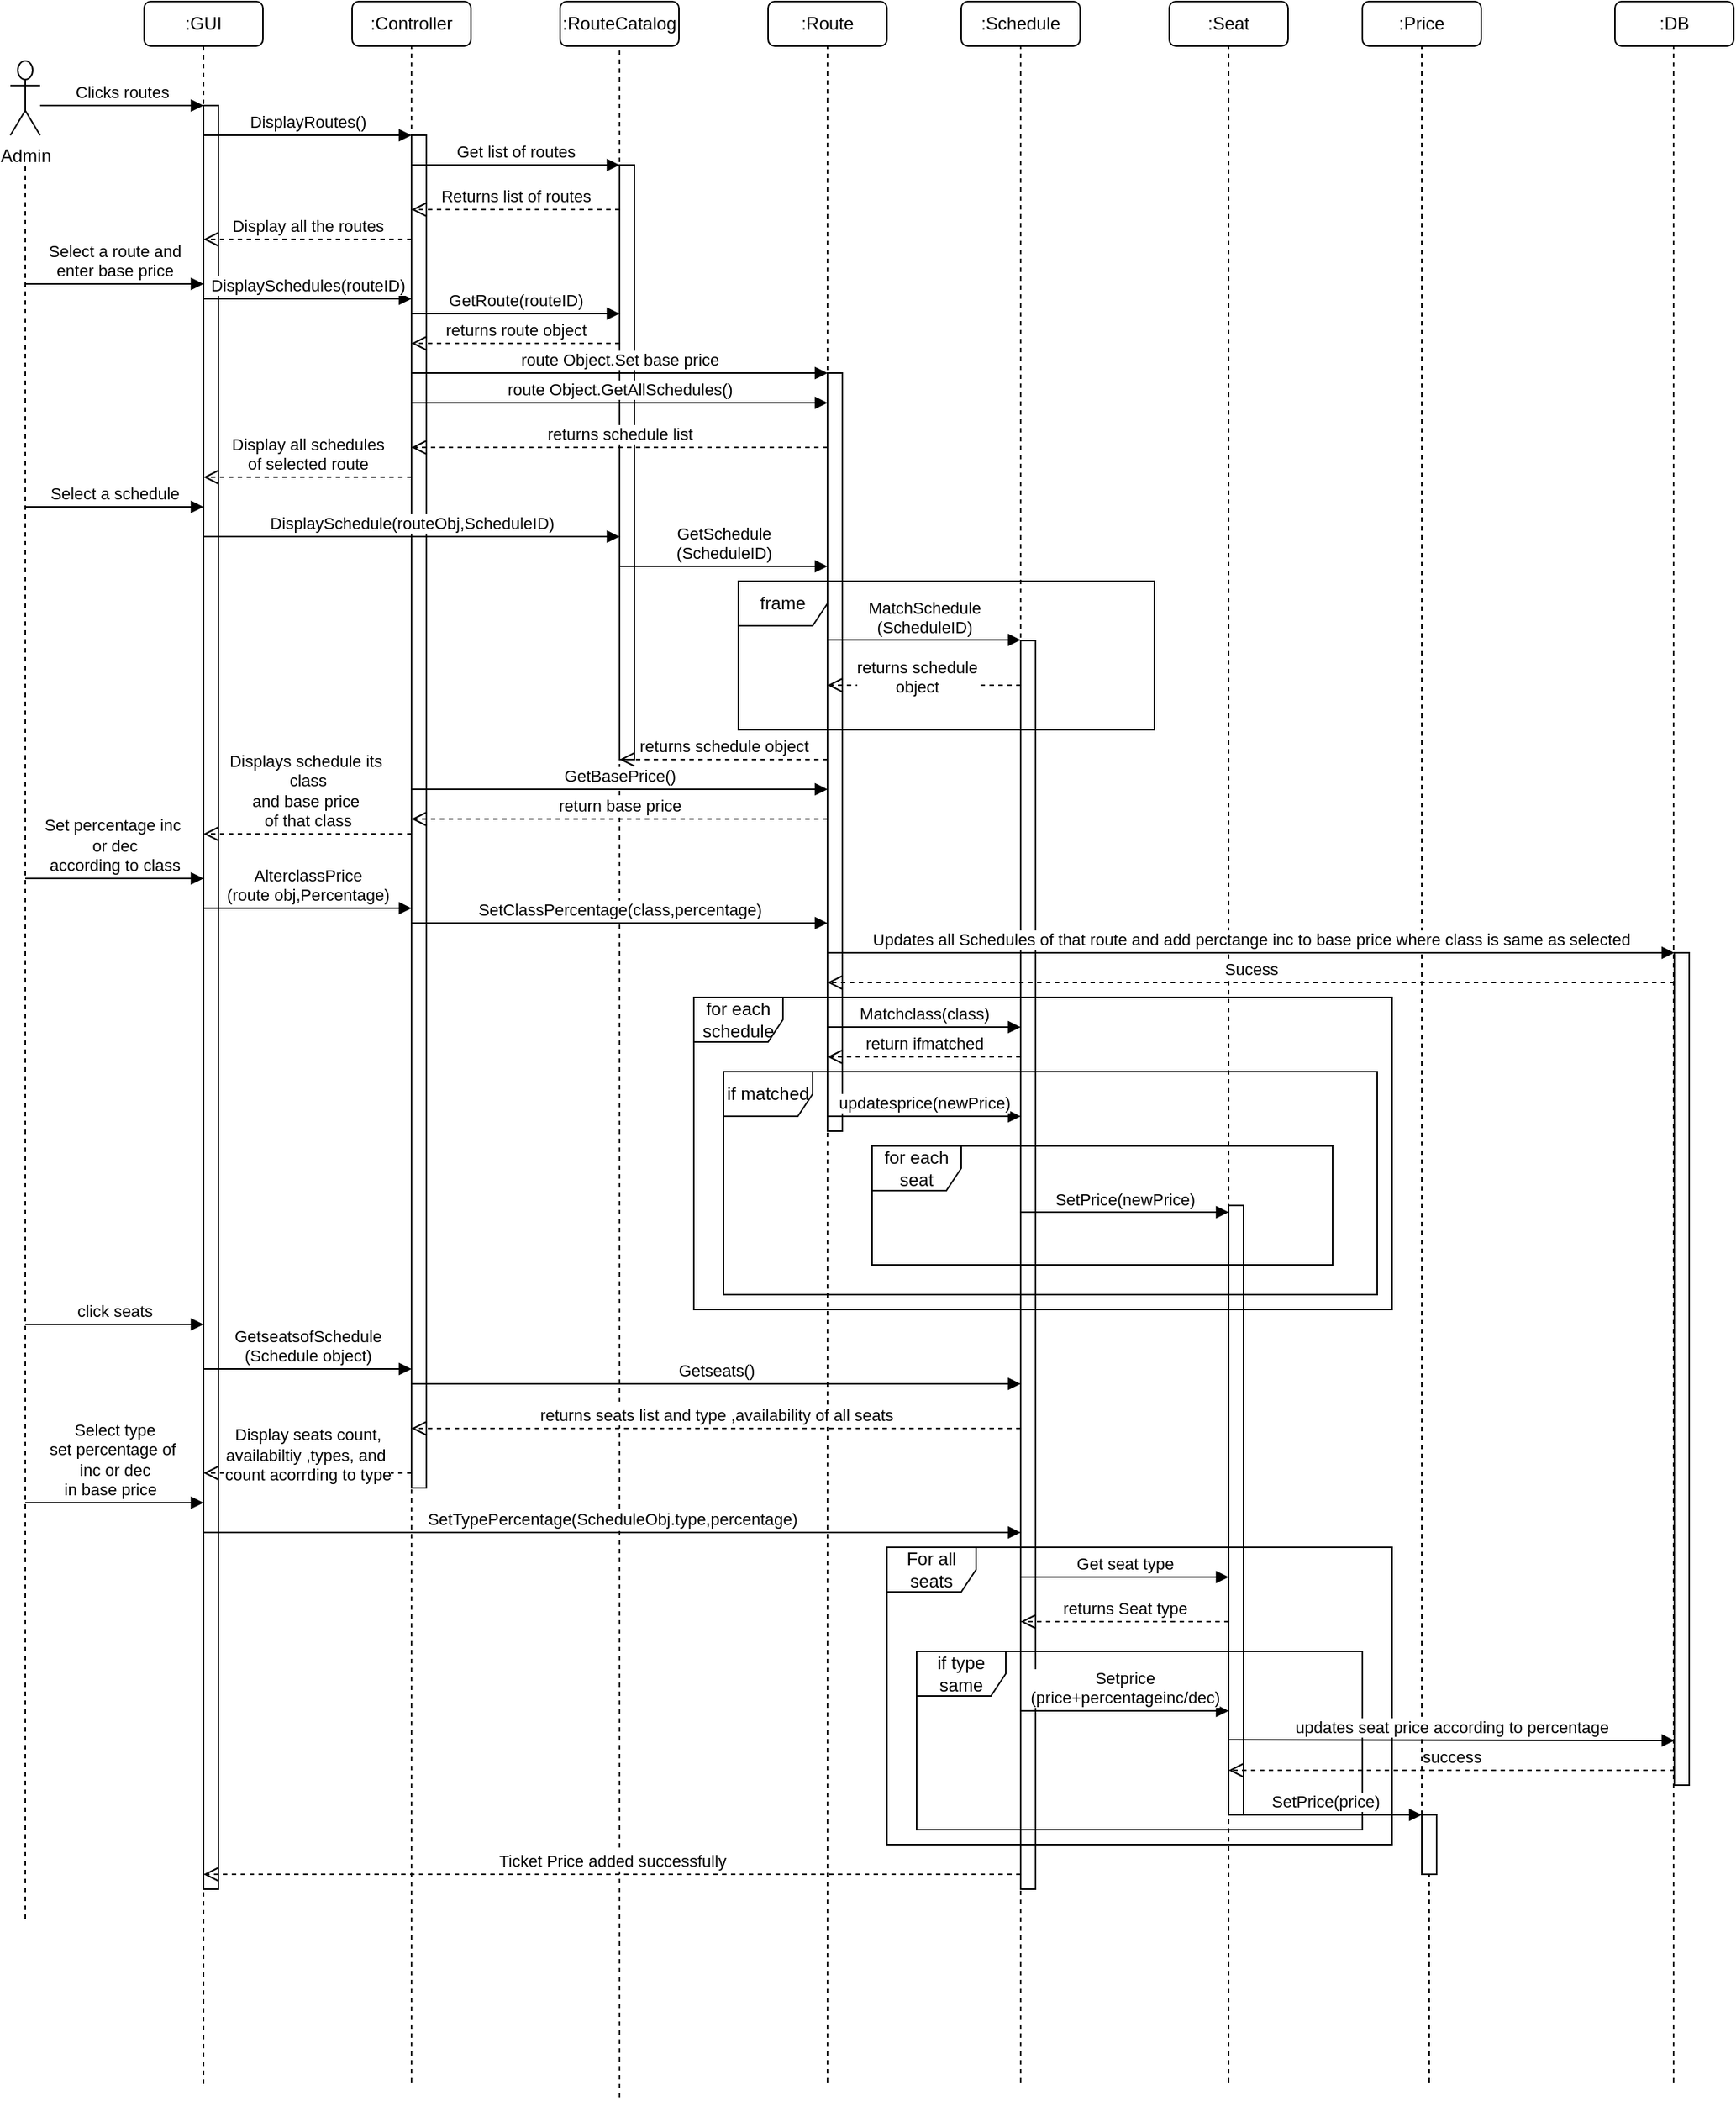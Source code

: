 <mxfile version="28.2.8">
  <diagram name="Page-1" id="IT6mHZN6E_IhJA0QUPfu">
    <mxGraphModel dx="872" dy="473" grid="1" gridSize="10" guides="1" tooltips="1" connect="1" arrows="1" fold="1" page="1" pageScale="1" pageWidth="827" pageHeight="1169" math="0" shadow="0">
      <root>
        <mxCell id="0" />
        <mxCell id="1" parent="0" />
        <mxCell id="DGXDC54tB32Lhabg6UCT-143" value="" style="html=1;points=[[0,0,0,0,5],[0,1,0,0,-5],[1,0,0,0,5],[1,1,0,0,-5]];perimeter=orthogonalPerimeter;outlineConnect=0;targetShapes=umlLifeline;portConstraint=eastwest;newEdgeStyle={&quot;curved&quot;:0,&quot;rounded&quot;:0};" parent="1" vertex="1">
          <mxGeometry x="860" y="850" width="10" height="410" as="geometry" />
        </mxCell>
        <mxCell id="DGXDC54tB32Lhabg6UCT-142" value="" style="html=1;points=[[0,0,0,0,5],[0,1,0,0,-5],[1,0,0,0,5],[1,1,0,0,-5]];perimeter=orthogonalPerimeter;outlineConnect=0;targetShapes=umlLifeline;portConstraint=eastwest;newEdgeStyle={&quot;curved&quot;:0,&quot;rounded&quot;:0};" parent="1" vertex="1">
          <mxGeometry x="720" y="470" width="10" height="840" as="geometry" />
        </mxCell>
        <mxCell id="DGXDC54tB32Lhabg6UCT-141" value="" style="html=1;points=[[0,0,0,0,5],[0,1,0,0,-5],[1,0,0,0,5],[1,1,0,0,-5]];perimeter=orthogonalPerimeter;outlineConnect=0;targetShapes=umlLifeline;portConstraint=eastwest;newEdgeStyle={&quot;curved&quot;:0,&quot;rounded&quot;:0};" parent="1" vertex="1">
          <mxGeometry x="590" y="290" width="10" height="510" as="geometry" />
        </mxCell>
        <mxCell id="DGXDC54tB32Lhabg6UCT-140" value="" style="html=1;points=[[0,0,0,0,5],[0,1,0,0,-5],[1,0,0,0,5],[1,1,0,0,-5]];perimeter=orthogonalPerimeter;outlineConnect=0;targetShapes=umlLifeline;portConstraint=eastwest;newEdgeStyle={&quot;curved&quot;:0,&quot;rounded&quot;:0};" parent="1" vertex="1">
          <mxGeometry x="450" y="150" width="10" height="400" as="geometry" />
        </mxCell>
        <mxCell id="DGXDC54tB32Lhabg6UCT-139" value="" style="html=1;points=[[0,0,0,0,5],[0,1,0,0,-5],[1,0,0,0,5],[1,1,0,0,-5]];perimeter=orthogonalPerimeter;outlineConnect=0;targetShapes=umlLifeline;portConstraint=eastwest;newEdgeStyle={&quot;curved&quot;:0,&quot;rounded&quot;:0};" parent="1" vertex="1">
          <mxGeometry x="310" y="130" width="10" height="910" as="geometry" />
        </mxCell>
        <mxCell id="DGXDC54tB32Lhabg6UCT-138" value="" style="html=1;points=[[0,0,0,0,5],[0,1,0,0,-5],[1,0,0,0,5],[1,1,0,0,-5]];perimeter=orthogonalPerimeter;outlineConnect=0;targetShapes=umlLifeline;portConstraint=eastwest;newEdgeStyle={&quot;curved&quot;:0,&quot;rounded&quot;:0};" parent="1" vertex="1">
          <mxGeometry x="170" y="110" width="10" height="1200" as="geometry" />
        </mxCell>
        <mxCell id="DGXDC54tB32Lhabg6UCT-1" value=":GUI" style="rounded=1;whiteSpace=wrap;html=1;" parent="1" vertex="1">
          <mxGeometry x="130" y="40" width="80" height="30" as="geometry" />
        </mxCell>
        <mxCell id="DGXDC54tB32Lhabg6UCT-2" value=":Controller" style="rounded=1;whiteSpace=wrap;html=1;" parent="1" vertex="1">
          <mxGeometry x="270" y="40" width="80" height="30" as="geometry" />
        </mxCell>
        <mxCell id="DGXDC54tB32Lhabg6UCT-3" value=":RouteCatalog" style="rounded=1;whiteSpace=wrap;html=1;" parent="1" vertex="1">
          <mxGeometry x="410" y="40" width="80" height="30" as="geometry" />
        </mxCell>
        <mxCell id="DGXDC54tB32Lhabg6UCT-4" value=":Route" style="rounded=1;whiteSpace=wrap;html=1;" parent="1" vertex="1">
          <mxGeometry x="550" y="40" width="80" height="30" as="geometry" />
        </mxCell>
        <mxCell id="DGXDC54tB32Lhabg6UCT-5" value=":Schedule" style="rounded=1;whiteSpace=wrap;html=1;" parent="1" vertex="1">
          <mxGeometry x="680" y="40" width="80" height="30" as="geometry" />
        </mxCell>
        <mxCell id="DGXDC54tB32Lhabg6UCT-6" value=":Price" style="rounded=1;whiteSpace=wrap;html=1;" parent="1" vertex="1">
          <mxGeometry x="950" y="40" width="80" height="30" as="geometry" />
        </mxCell>
        <mxCell id="DGXDC54tB32Lhabg6UCT-7" value=":Seat" style="rounded=1;whiteSpace=wrap;html=1;" parent="1" vertex="1">
          <mxGeometry x="820" y="40" width="80" height="30" as="geometry" />
        </mxCell>
        <mxCell id="DGXDC54tB32Lhabg6UCT-8" value=":DB" style="rounded=1;whiteSpace=wrap;html=1;" parent="1" vertex="1">
          <mxGeometry x="1120" y="40" width="80" height="30" as="geometry" />
        </mxCell>
        <mxCell id="DGXDC54tB32Lhabg6UCT-9" value="" style="endArrow=none;dashed=1;html=1;rounded=0;entryX=0.5;entryY=1;entryDx=0;entryDy=0;" parent="1" target="DGXDC54tB32Lhabg6UCT-1" edge="1">
          <mxGeometry width="50" height="50" relative="1" as="geometry">
            <mxPoint x="170" y="1441" as="sourcePoint" />
            <mxPoint x="470" y="240" as="targetPoint" />
          </mxGeometry>
        </mxCell>
        <mxCell id="DGXDC54tB32Lhabg6UCT-10" value="" style="endArrow=none;dashed=1;html=1;rounded=0;entryX=0.5;entryY=1;entryDx=0;entryDy=0;" parent="1" edge="1">
          <mxGeometry width="50" height="50" relative="1" as="geometry">
            <mxPoint x="310" y="1440" as="sourcePoint" />
            <mxPoint x="310" y="70" as="targetPoint" />
          </mxGeometry>
        </mxCell>
        <mxCell id="DGXDC54tB32Lhabg6UCT-11" value="" style="endArrow=none;dashed=1;html=1;rounded=0;entryX=0.5;entryY=1;entryDx=0;entryDy=0;" parent="1" edge="1">
          <mxGeometry width="50" height="50" relative="1" as="geometry">
            <mxPoint x="450" y="1450" as="sourcePoint" />
            <mxPoint x="450" y="70" as="targetPoint" />
          </mxGeometry>
        </mxCell>
        <mxCell id="DGXDC54tB32Lhabg6UCT-12" value="" style="endArrow=none;dashed=1;html=1;rounded=0;entryX=0.5;entryY=1;entryDx=0;entryDy=0;" parent="1" edge="1">
          <mxGeometry width="50" height="50" relative="1" as="geometry">
            <mxPoint x="590" y="1440" as="sourcePoint" />
            <mxPoint x="590" y="70" as="targetPoint" />
          </mxGeometry>
        </mxCell>
        <mxCell id="DGXDC54tB32Lhabg6UCT-13" value="" style="endArrow=none;dashed=1;html=1;rounded=0;entryX=0.5;entryY=1;entryDx=0;entryDy=0;" parent="1" edge="1">
          <mxGeometry width="50" height="50" relative="1" as="geometry">
            <mxPoint x="720" y="1440" as="sourcePoint" />
            <mxPoint x="720" y="70" as="targetPoint" />
          </mxGeometry>
        </mxCell>
        <mxCell id="DGXDC54tB32Lhabg6UCT-14" value="" style="endArrow=none;dashed=1;html=1;rounded=0;entryX=0.5;entryY=1;entryDx=0;entryDy=0;" parent="1" edge="1">
          <mxGeometry width="50" height="50" relative="1" as="geometry">
            <mxPoint x="860" y="1440" as="sourcePoint" />
            <mxPoint x="860" y="70" as="targetPoint" />
          </mxGeometry>
        </mxCell>
        <mxCell id="DGXDC54tB32Lhabg6UCT-15" value="" style="endArrow=none;dashed=1;html=1;rounded=0;entryX=0.5;entryY=1;entryDx=0;entryDy=0;" parent="1" source="DGXDC54tB32Lhabg6UCT-144" edge="1">
          <mxGeometry width="50" height="50" relative="1" as="geometry">
            <mxPoint x="990" y="1440" as="sourcePoint" />
            <mxPoint x="990" y="70" as="targetPoint" />
          </mxGeometry>
        </mxCell>
        <mxCell id="DGXDC54tB32Lhabg6UCT-16" value="Admin" style="shape=umlActor;verticalLabelPosition=bottom;verticalAlign=top;html=1;" parent="1" vertex="1">
          <mxGeometry x="40" y="80" width="20" height="50" as="geometry" />
        </mxCell>
        <mxCell id="DGXDC54tB32Lhabg6UCT-17" value="Clicks routes" style="html=1;verticalAlign=bottom;endArrow=block;curved=0;rounded=0;" parent="1" edge="1">
          <mxGeometry width="80" relative="1" as="geometry">
            <mxPoint x="60" y="110" as="sourcePoint" />
            <mxPoint x="170" y="110" as="targetPoint" />
          </mxGeometry>
        </mxCell>
        <mxCell id="DGXDC54tB32Lhabg6UCT-18" value="DisplayRoutes()" style="html=1;verticalAlign=bottom;endArrow=block;curved=0;rounded=0;" parent="1" edge="1">
          <mxGeometry width="80" relative="1" as="geometry">
            <mxPoint x="170" y="130" as="sourcePoint" />
            <mxPoint x="310" y="130" as="targetPoint" />
          </mxGeometry>
        </mxCell>
        <mxCell id="DGXDC54tB32Lhabg6UCT-19" value="Get list of routes" style="html=1;verticalAlign=bottom;endArrow=block;curved=0;rounded=0;" parent="1" edge="1">
          <mxGeometry width="80" relative="1" as="geometry">
            <mxPoint x="310" y="150" as="sourcePoint" />
            <mxPoint x="450" y="150" as="targetPoint" />
          </mxGeometry>
        </mxCell>
        <mxCell id="DGXDC54tB32Lhabg6UCT-20" value="Returns list of routes" style="html=1;verticalAlign=bottom;endArrow=open;dashed=1;endSize=8;curved=0;rounded=0;" parent="1" edge="1">
          <mxGeometry relative="1" as="geometry">
            <mxPoint x="450" y="180" as="sourcePoint" />
            <mxPoint x="310" y="180" as="targetPoint" />
            <Array as="points" />
          </mxGeometry>
        </mxCell>
        <mxCell id="DGXDC54tB32Lhabg6UCT-21" value="Display all the routes" style="html=1;verticalAlign=bottom;endArrow=open;dashed=1;endSize=8;curved=0;rounded=0;" parent="1" edge="1">
          <mxGeometry relative="1" as="geometry">
            <mxPoint x="310" y="200" as="sourcePoint" />
            <mxPoint x="170" y="200" as="targetPoint" />
          </mxGeometry>
        </mxCell>
        <mxCell id="DGXDC54tB32Lhabg6UCT-22" value="" style="endArrow=none;dashed=1;html=1;rounded=0;" parent="1" edge="1">
          <mxGeometry width="50" height="50" relative="1" as="geometry">
            <mxPoint x="50" y="1330" as="sourcePoint" />
            <mxPoint x="50" y="150" as="targetPoint" />
          </mxGeometry>
        </mxCell>
        <mxCell id="DGXDC54tB32Lhabg6UCT-23" value="Select a route and&lt;div&gt;enter base price&lt;/div&gt;" style="html=1;verticalAlign=bottom;endArrow=block;curved=0;rounded=0;" parent="1" edge="1">
          <mxGeometry width="80" relative="1" as="geometry">
            <mxPoint x="50" y="230" as="sourcePoint" />
            <mxPoint x="170" y="230" as="targetPoint" />
          </mxGeometry>
        </mxCell>
        <mxCell id="DGXDC54tB32Lhabg6UCT-24" value="DisplaySchedules(routeID)" style="html=1;verticalAlign=bottom;endArrow=block;curved=0;rounded=0;" parent="1" edge="1">
          <mxGeometry width="80" relative="1" as="geometry">
            <mxPoint x="170" y="240" as="sourcePoint" />
            <mxPoint x="310" y="240" as="targetPoint" />
          </mxGeometry>
        </mxCell>
        <mxCell id="DGXDC54tB32Lhabg6UCT-25" value="GetRoute(routeID)" style="html=1;verticalAlign=bottom;endArrow=block;curved=0;rounded=0;" parent="1" edge="1">
          <mxGeometry width="80" relative="1" as="geometry">
            <mxPoint x="310" y="250" as="sourcePoint" />
            <mxPoint x="450" y="250" as="targetPoint" />
          </mxGeometry>
        </mxCell>
        <mxCell id="DGXDC54tB32Lhabg6UCT-26" value="returns route object" style="html=1;verticalAlign=bottom;endArrow=open;dashed=1;endSize=8;curved=0;rounded=0;" parent="1" edge="1">
          <mxGeometry relative="1" as="geometry">
            <mxPoint x="450" y="270" as="sourcePoint" />
            <mxPoint x="310" y="270" as="targetPoint" />
          </mxGeometry>
        </mxCell>
        <mxCell id="DGXDC54tB32Lhabg6UCT-27" value="route Object.GetAllSchedules()" style="html=1;verticalAlign=bottom;endArrow=block;curved=0;rounded=0;" parent="1" edge="1">
          <mxGeometry width="80" relative="1" as="geometry">
            <mxPoint x="310" y="310" as="sourcePoint" />
            <mxPoint x="590" y="310" as="targetPoint" />
          </mxGeometry>
        </mxCell>
        <mxCell id="DGXDC54tB32Lhabg6UCT-28" value="returns schedule list" style="html=1;verticalAlign=bottom;endArrow=open;dashed=1;endSize=8;curved=0;rounded=0;" parent="1" edge="1">
          <mxGeometry relative="1" as="geometry">
            <mxPoint x="590" y="340" as="sourcePoint" />
            <mxPoint x="310" y="340" as="targetPoint" />
          </mxGeometry>
        </mxCell>
        <mxCell id="DGXDC54tB32Lhabg6UCT-29" value="Display all schedules&lt;div&gt;of selected route&lt;/div&gt;" style="html=1;verticalAlign=bottom;endArrow=open;dashed=1;endSize=8;curved=0;rounded=0;" parent="1" edge="1">
          <mxGeometry relative="1" as="geometry">
            <mxPoint x="310" y="360" as="sourcePoint" />
            <mxPoint x="170" y="360" as="targetPoint" />
          </mxGeometry>
        </mxCell>
        <mxCell id="DGXDC54tB32Lhabg6UCT-30" value="Select a schedule" style="html=1;verticalAlign=bottom;endArrow=block;curved=0;rounded=0;" parent="1" edge="1">
          <mxGeometry width="80" relative="1" as="geometry">
            <mxPoint x="50" y="380" as="sourcePoint" />
            <mxPoint x="170" y="380" as="targetPoint" />
          </mxGeometry>
        </mxCell>
        <mxCell id="DGXDC54tB32Lhabg6UCT-31" value="DisplaySchedule(routeObj,ScheduleID)" style="html=1;verticalAlign=bottom;endArrow=block;curved=0;rounded=0;" parent="1" edge="1">
          <mxGeometry width="80" relative="1" as="geometry">
            <mxPoint x="170" y="400" as="sourcePoint" />
            <mxPoint x="450" y="400" as="targetPoint" />
          </mxGeometry>
        </mxCell>
        <mxCell id="DGXDC54tB32Lhabg6UCT-32" value="frame" style="shape=umlFrame;whiteSpace=wrap;html=1;pointerEvents=0;" parent="1" vertex="1">
          <mxGeometry x="530" y="430" width="280" height="100" as="geometry" />
        </mxCell>
        <mxCell id="DGXDC54tB32Lhabg6UCT-33" value="MatchSchedule&lt;div&gt;(ScheduleID)&lt;/div&gt;" style="html=1;verticalAlign=bottom;endArrow=block;curved=0;rounded=0;" parent="1" edge="1">
          <mxGeometry width="80" relative="1" as="geometry">
            <mxPoint x="590" y="469.5" as="sourcePoint" />
            <mxPoint x="720" y="469.5" as="targetPoint" />
          </mxGeometry>
        </mxCell>
        <mxCell id="DGXDC54tB32Lhabg6UCT-34" value="returns schedule&lt;div&gt;object&lt;/div&gt;" style="html=1;verticalAlign=bottom;endArrow=open;dashed=1;endSize=8;curved=0;rounded=0;" parent="1" edge="1">
          <mxGeometry x="0.077" y="10" relative="1" as="geometry">
            <mxPoint x="720" y="500" as="sourcePoint" />
            <mxPoint x="590" y="500" as="targetPoint" />
            <mxPoint as="offset" />
          </mxGeometry>
        </mxCell>
        <mxCell id="DGXDC54tB32Lhabg6UCT-35" value="returns schedule object" style="html=1;verticalAlign=bottom;endArrow=open;dashed=1;endSize=8;curved=0;rounded=0;" parent="1" edge="1">
          <mxGeometry relative="1" as="geometry">
            <mxPoint x="590" y="550" as="sourcePoint" />
            <mxPoint x="450" y="550" as="targetPoint" />
          </mxGeometry>
        </mxCell>
        <mxCell id="DGXDC54tB32Lhabg6UCT-36" value="GetSchedule&lt;div&gt;&lt;div&gt;(ScheduleID)&lt;/div&gt;&lt;/div&gt;" style="html=1;verticalAlign=bottom;endArrow=block;curved=0;rounded=0;" parent="1" edge="1">
          <mxGeometry width="80" relative="1" as="geometry">
            <mxPoint x="450" y="420" as="sourcePoint" />
            <mxPoint x="590" y="420" as="targetPoint" />
          </mxGeometry>
        </mxCell>
        <mxCell id="DGXDC54tB32Lhabg6UCT-37" value="Displays schedule its&amp;nbsp;&lt;div&gt;class&lt;div&gt;and base price&amp;nbsp;&lt;/div&gt;&lt;div&gt;of that class&lt;/div&gt;&lt;/div&gt;" style="html=1;verticalAlign=bottom;endArrow=open;dashed=1;endSize=8;curved=0;rounded=0;" parent="1" edge="1">
          <mxGeometry relative="1" as="geometry">
            <mxPoint x="310" y="600" as="sourcePoint" />
            <mxPoint x="170" y="600" as="targetPoint" />
          </mxGeometry>
        </mxCell>
        <mxCell id="DGXDC54tB32Lhabg6UCT-38" value="Set percentage inc&amp;nbsp;&lt;div&gt;or dec&lt;div&gt;according to class&lt;/div&gt;&lt;/div&gt;" style="html=1;verticalAlign=bottom;endArrow=block;curved=0;rounded=0;" parent="1" edge="1">
          <mxGeometry width="80" relative="1" as="geometry">
            <mxPoint x="50" y="630" as="sourcePoint" />
            <mxPoint x="170" y="630" as="targetPoint" />
          </mxGeometry>
        </mxCell>
        <mxCell id="DGXDC54tB32Lhabg6UCT-39" value="SetClassPercentage(class,percentage)" style="html=1;verticalAlign=bottom;endArrow=block;curved=0;rounded=0;" parent="1" edge="1">
          <mxGeometry width="80" relative="1" as="geometry">
            <mxPoint x="310" y="660" as="sourcePoint" />
            <mxPoint x="590" y="660" as="targetPoint" />
          </mxGeometry>
        </mxCell>
        <mxCell id="DGXDC54tB32Lhabg6UCT-40" value="Updates all Schedules of that route and add perctange&amp;nbsp;&lt;span style=&quot;background-color: light-dark(#ffffff, var(--ge-dark-color, #121212)); color: light-dark(rgb(0, 0, 0), rgb(255, 255, 255));&quot;&gt;inc to base price&amp;nbsp;&lt;/span&gt;&lt;span style=&quot;background-color: light-dark(#ffffff, var(--ge-dark-color, #121212)); color: light-dark(rgb(0, 0, 0), rgb(255, 255, 255));&quot;&gt;where class is same as selected&lt;/span&gt;" style="html=1;verticalAlign=bottom;endArrow=block;curved=0;rounded=0;" parent="1" edge="1">
          <mxGeometry width="80" relative="1" as="geometry">
            <mxPoint x="590" y="680" as="sourcePoint" />
            <mxPoint x="1160" y="680" as="targetPoint" />
          </mxGeometry>
        </mxCell>
        <mxCell id="DGXDC54tB32Lhabg6UCT-41" value="Sucess" style="html=1;verticalAlign=bottom;endArrow=open;dashed=1;endSize=8;curved=0;rounded=0;" parent="1" edge="1">
          <mxGeometry relative="1" as="geometry">
            <mxPoint x="1160" y="700" as="sourcePoint" />
            <mxPoint x="590" y="700" as="targetPoint" />
          </mxGeometry>
        </mxCell>
        <mxCell id="DGXDC54tB32Lhabg6UCT-42" value="click seats" style="html=1;verticalAlign=bottom;endArrow=block;curved=0;rounded=0;" parent="1" edge="1">
          <mxGeometry width="80" relative="1" as="geometry">
            <mxPoint x="50" y="930" as="sourcePoint" />
            <mxPoint x="170" y="930" as="targetPoint" />
          </mxGeometry>
        </mxCell>
        <mxCell id="DGXDC54tB32Lhabg6UCT-43" value="GetseatsofSchedule&lt;div&gt;(Schedule object)&lt;/div&gt;" style="html=1;verticalAlign=bottom;endArrow=block;curved=0;rounded=0;" parent="1" edge="1">
          <mxGeometry width="80" relative="1" as="geometry">
            <mxPoint x="170" y="960" as="sourcePoint" />
            <mxPoint x="310" y="960" as="targetPoint" />
          </mxGeometry>
        </mxCell>
        <mxCell id="DGXDC54tB32Lhabg6UCT-44" value="returns seats list and type ,availability of all seats" style="html=1;verticalAlign=bottom;endArrow=open;dashed=1;endSize=8;curved=0;rounded=0;" parent="1" edge="1">
          <mxGeometry relative="1" as="geometry">
            <mxPoint x="720" y="1000" as="sourcePoint" />
            <mxPoint x="310" y="1000" as="targetPoint" />
          </mxGeometry>
        </mxCell>
        <mxCell id="DGXDC54tB32Lhabg6UCT-45" value="Getseats()" style="html=1;verticalAlign=bottom;endArrow=block;curved=0;rounded=0;" parent="1" edge="1">
          <mxGeometry width="80" relative="1" as="geometry">
            <mxPoint x="310" y="970" as="sourcePoint" />
            <mxPoint x="720" y="970" as="targetPoint" />
          </mxGeometry>
        </mxCell>
        <mxCell id="DGXDC54tB32Lhabg6UCT-46" value="Display seats count,&lt;div&gt;availabiltiy ,types, and&amp;nbsp;&lt;/div&gt;&lt;div&gt;count acorrding to type&lt;/div&gt;" style="html=1;verticalAlign=bottom;endArrow=open;dashed=1;endSize=8;curved=0;rounded=0;" parent="1" edge="1">
          <mxGeometry y="10" relative="1" as="geometry">
            <mxPoint x="310" y="1030" as="sourcePoint" />
            <mxPoint x="170" y="1030" as="targetPoint" />
            <mxPoint as="offset" />
          </mxGeometry>
        </mxCell>
        <mxCell id="DGXDC54tB32Lhabg6UCT-47" value="Select type&lt;div&gt;set percentage of&amp;nbsp;&lt;div&gt;inc or dec&lt;/div&gt;&lt;div&gt;in base price&amp;nbsp;&lt;span style=&quot;background-color: light-dark(#ffffff, var(--ge-dark-color, #121212)); color: light-dark(rgb(0, 0, 0), rgb(255, 255, 255));&quot;&gt;&amp;nbsp;&lt;/span&gt;&lt;/div&gt;&lt;/div&gt;" style="html=1;verticalAlign=bottom;endArrow=block;curved=0;rounded=0;" parent="1" edge="1">
          <mxGeometry width="80" relative="1" as="geometry">
            <mxPoint x="50" y="1050" as="sourcePoint" />
            <mxPoint x="170" y="1050" as="targetPoint" />
          </mxGeometry>
        </mxCell>
        <mxCell id="DGXDC54tB32Lhabg6UCT-48" value="SetTypePercentage(ScheduleObj.type,percentage)" style="html=1;verticalAlign=bottom;endArrow=block;curved=0;rounded=0;" parent="1" edge="1">
          <mxGeometry width="80" relative="1" as="geometry">
            <mxPoint x="170" y="1070" as="sourcePoint" />
            <mxPoint x="720" y="1070" as="targetPoint" />
          </mxGeometry>
        </mxCell>
        <mxCell id="DGXDC54tB32Lhabg6UCT-49" value="For all seats" style="shape=umlFrame;whiteSpace=wrap;html=1;pointerEvents=0;" parent="1" vertex="1">
          <mxGeometry x="630" y="1080" width="340" height="200" as="geometry" />
        </mxCell>
        <mxCell id="DGXDC54tB32Lhabg6UCT-50" value="Get seat type" style="html=1;verticalAlign=bottom;endArrow=block;curved=0;rounded=0;" parent="1" edge="1">
          <mxGeometry width="80" relative="1" as="geometry">
            <mxPoint x="720" y="1100" as="sourcePoint" />
            <mxPoint x="860" y="1100" as="targetPoint" />
          </mxGeometry>
        </mxCell>
        <mxCell id="DGXDC54tB32Lhabg6UCT-51" value="returns Seat type" style="html=1;verticalAlign=bottom;endArrow=open;dashed=1;endSize=8;curved=0;rounded=0;" parent="1" edge="1">
          <mxGeometry relative="1" as="geometry">
            <mxPoint x="860" y="1130" as="sourcePoint" />
            <mxPoint x="720" y="1130" as="targetPoint" />
          </mxGeometry>
        </mxCell>
        <mxCell id="DGXDC54tB32Lhabg6UCT-52" value="if type same" style="shape=umlFrame;whiteSpace=wrap;html=1;pointerEvents=0;" parent="1" vertex="1">
          <mxGeometry x="650" y="1150" width="300" height="120" as="geometry" />
        </mxCell>
        <mxCell id="DGXDC54tB32Lhabg6UCT-53" value="Setprice&lt;div&gt;(price+percentageinc/dec)&lt;/div&gt;" style="html=1;verticalAlign=bottom;endArrow=block;curved=0;rounded=0;" parent="1" edge="1">
          <mxGeometry width="80" relative="1" as="geometry">
            <mxPoint x="720" y="1190" as="sourcePoint" />
            <mxPoint x="860" y="1190" as="targetPoint" />
          </mxGeometry>
        </mxCell>
        <mxCell id="DGXDC54tB32Lhabg6UCT-54" value="updates seat price according to percentage" style="html=1;verticalAlign=bottom;endArrow=block;curved=0;rounded=0;" parent="1" edge="1">
          <mxGeometry width="80" relative="1" as="geometry">
            <mxPoint x="860" y="1209.5" as="sourcePoint" />
            <mxPoint x="1160" y="1210" as="targetPoint" />
          </mxGeometry>
        </mxCell>
        <mxCell id="DGXDC54tB32Lhabg6UCT-55" value="success" style="html=1;verticalAlign=bottom;endArrow=open;dashed=1;endSize=8;curved=0;rounded=0;" parent="1" edge="1">
          <mxGeometry relative="1" as="geometry">
            <mxPoint x="1160" y="1230" as="sourcePoint" />
            <mxPoint x="860" y="1230" as="targetPoint" />
          </mxGeometry>
        </mxCell>
        <mxCell id="DGXDC54tB32Lhabg6UCT-56" value="" style="endArrow=none;dashed=1;html=1;rounded=0;entryX=0.5;entryY=1;entryDx=0;entryDy=0;" parent="1" edge="1">
          <mxGeometry width="50" height="50" relative="1" as="geometry">
            <mxPoint x="1159.5" y="1440" as="sourcePoint" />
            <mxPoint x="1159.5" y="70" as="targetPoint" />
          </mxGeometry>
        </mxCell>
        <mxCell id="DGXDC54tB32Lhabg6UCT-57" value="GetBasePrice()" style="html=1;verticalAlign=bottom;endArrow=block;curved=0;rounded=0;" parent="1" edge="1">
          <mxGeometry width="80" relative="1" as="geometry">
            <mxPoint x="310" y="570" as="sourcePoint" />
            <mxPoint x="590" y="570" as="targetPoint" />
            <mxPoint as="offset" />
          </mxGeometry>
        </mxCell>
        <mxCell id="DGXDC54tB32Lhabg6UCT-58" value="return base price" style="html=1;verticalAlign=bottom;endArrow=open;dashed=1;endSize=8;curved=0;rounded=0;" parent="1" edge="1">
          <mxGeometry relative="1" as="geometry">
            <mxPoint x="590" y="590" as="sourcePoint" />
            <mxPoint x="310" y="590" as="targetPoint" />
          </mxGeometry>
        </mxCell>
        <mxCell id="DGXDC54tB32Lhabg6UCT-59" value="SetPrice(price)" style="html=1;verticalAlign=bottom;endArrow=block;curved=0;rounded=0;" parent="1" edge="1">
          <mxGeometry width="80" relative="1" as="geometry">
            <mxPoint x="860" y="1260" as="sourcePoint" />
            <mxPoint x="990" y="1260" as="targetPoint" />
          </mxGeometry>
        </mxCell>
        <mxCell id="DGXDC54tB32Lhabg6UCT-60" value="Ticket Price added successfully" style="html=1;verticalAlign=bottom;endArrow=open;dashed=1;endSize=8;curved=0;rounded=0;" parent="1" edge="1">
          <mxGeometry relative="1" as="geometry">
            <mxPoint x="720" y="1300" as="sourcePoint" />
            <mxPoint x="170" y="1300" as="targetPoint" />
          </mxGeometry>
        </mxCell>
        <mxCell id="DGXDC54tB32Lhabg6UCT-61" value="AlterclassPrice&lt;div&gt;(route obj,Percentage)&lt;/div&gt;" style="html=1;verticalAlign=bottom;endArrow=block;curved=0;rounded=0;" parent="1" edge="1">
          <mxGeometry width="80" relative="1" as="geometry">
            <mxPoint x="170" y="650" as="sourcePoint" />
            <mxPoint x="310" y="650" as="targetPoint" />
          </mxGeometry>
        </mxCell>
        <mxCell id="DGXDC54tB32Lhabg6UCT-62" value="for each schedule" style="shape=umlFrame;whiteSpace=wrap;html=1;pointerEvents=0;" parent="1" vertex="1">
          <mxGeometry x="500" y="710" width="470" height="210" as="geometry" />
        </mxCell>
        <mxCell id="DGXDC54tB32Lhabg6UCT-63" value="Matchclass(class)" style="html=1;verticalAlign=bottom;endArrow=block;curved=0;rounded=0;" parent="1" edge="1">
          <mxGeometry width="80" relative="1" as="geometry">
            <mxPoint x="590" y="730" as="sourcePoint" />
            <mxPoint x="720" y="730" as="targetPoint" />
          </mxGeometry>
        </mxCell>
        <mxCell id="DGXDC54tB32Lhabg6UCT-64" value="return ifmatched" style="html=1;verticalAlign=bottom;endArrow=open;dashed=1;endSize=8;curved=0;rounded=0;" parent="1" edge="1">
          <mxGeometry relative="1" as="geometry">
            <mxPoint x="720" y="750" as="sourcePoint" />
            <mxPoint x="590" y="750" as="targetPoint" />
          </mxGeometry>
        </mxCell>
        <mxCell id="DGXDC54tB32Lhabg6UCT-65" value="if matched" style="shape=umlFrame;whiteSpace=wrap;html=1;pointerEvents=0;" parent="1" vertex="1">
          <mxGeometry x="520" y="760" width="440" height="150" as="geometry" />
        </mxCell>
        <mxCell id="DGXDC54tB32Lhabg6UCT-66" value="updatesprice(newPrice)" style="html=1;verticalAlign=bottom;endArrow=block;curved=0;rounded=0;" parent="1" edge="1">
          <mxGeometry width="80" relative="1" as="geometry">
            <mxPoint x="590" y="790" as="sourcePoint" />
            <mxPoint x="720" y="790" as="targetPoint" />
          </mxGeometry>
        </mxCell>
        <mxCell id="DGXDC54tB32Lhabg6UCT-67" value="for each seat" style="shape=umlFrame;whiteSpace=wrap;html=1;pointerEvents=0;" parent="1" vertex="1">
          <mxGeometry x="620" y="810" width="310" height="80" as="geometry" />
        </mxCell>
        <mxCell id="DGXDC54tB32Lhabg6UCT-68" value="SetPrice(newPrice)" style="html=1;verticalAlign=bottom;endArrow=block;curved=0;rounded=0;" parent="1" edge="1">
          <mxGeometry width="80" relative="1" as="geometry">
            <mxPoint x="720" y="854.5" as="sourcePoint" />
            <mxPoint x="860" y="854.5" as="targetPoint" />
          </mxGeometry>
        </mxCell>
        <mxCell id="DGXDC54tB32Lhabg6UCT-137" value="route Object.Set base price" style="html=1;verticalAlign=bottom;endArrow=block;curved=0;rounded=0;" parent="1" edge="1">
          <mxGeometry width="80" relative="1" as="geometry">
            <mxPoint x="310" y="290" as="sourcePoint" />
            <mxPoint x="590" y="290" as="targetPoint" />
          </mxGeometry>
        </mxCell>
        <mxCell id="DGXDC54tB32Lhabg6UCT-145" value="" style="endArrow=none;dashed=1;html=1;rounded=0;entryX=0.5;entryY=1;entryDx=0;entryDy=0;" parent="1" target="DGXDC54tB32Lhabg6UCT-144" edge="1">
          <mxGeometry width="50" height="50" relative="1" as="geometry">
            <mxPoint x="995" y="1440" as="sourcePoint" />
            <mxPoint x="990" y="70" as="targetPoint" />
          </mxGeometry>
        </mxCell>
        <mxCell id="DGXDC54tB32Lhabg6UCT-144" value="" style="html=1;points=[[0,0,0,0,5],[0,1,0,0,-5],[1,0,0,0,5],[1,1,0,0,-5]];perimeter=orthogonalPerimeter;outlineConnect=0;targetShapes=umlLifeline;portConstraint=eastwest;newEdgeStyle={&quot;curved&quot;:0,&quot;rounded&quot;:0};" parent="1" vertex="1">
          <mxGeometry x="990" y="1260" width="10" height="40" as="geometry" />
        </mxCell>
        <mxCell id="DGXDC54tB32Lhabg6UCT-146" value="" style="html=1;points=[[0,0,0,0,5],[0,1,0,0,-5],[1,0,0,0,5],[1,1,0,0,-5]];perimeter=orthogonalPerimeter;outlineConnect=0;targetShapes=umlLifeline;portConstraint=eastwest;newEdgeStyle={&quot;curved&quot;:0,&quot;rounded&quot;:0};" parent="1" vertex="1">
          <mxGeometry x="1160" y="680" width="10" height="560" as="geometry" />
        </mxCell>
      </root>
    </mxGraphModel>
  </diagram>
</mxfile>
